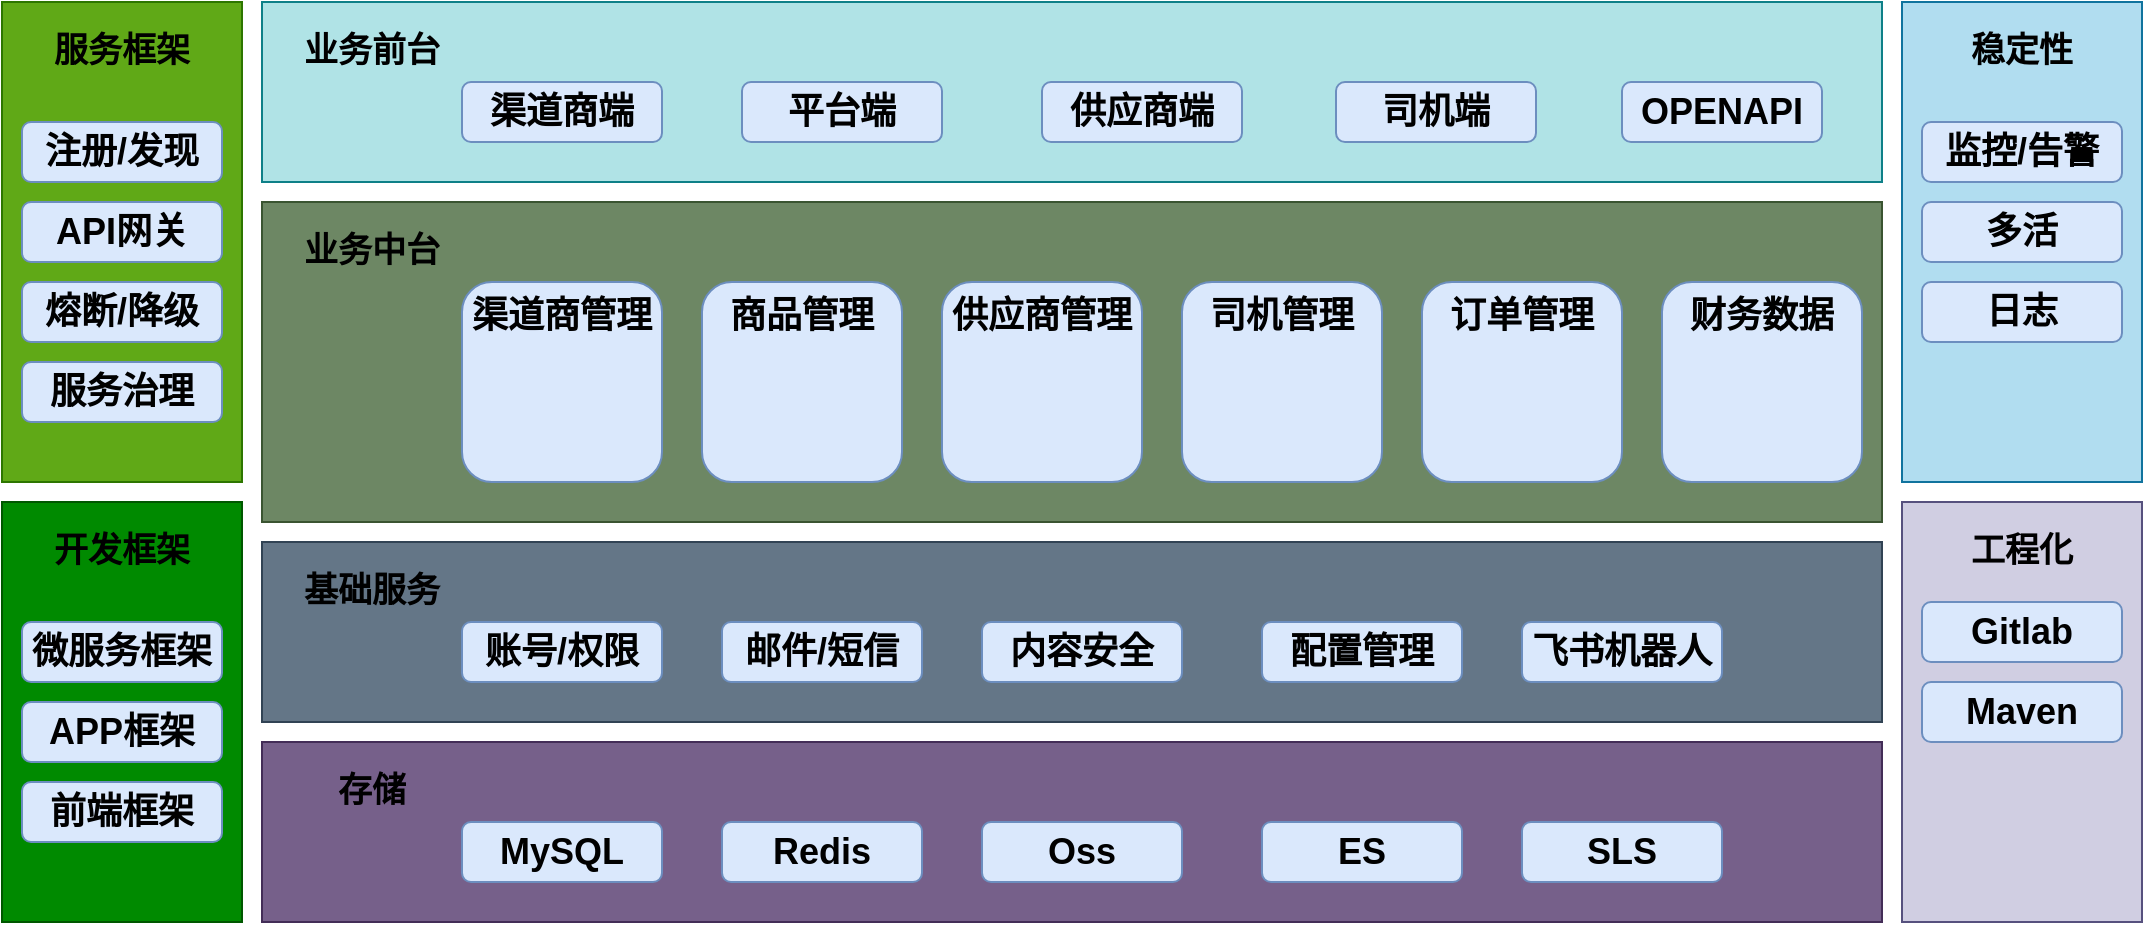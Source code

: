 <mxfile version="24.6.4" type="github">
  <diagram name="第 1 页" id="u8sgoynMcfFSkRO0Wisd">
    <mxGraphModel dx="2074" dy="1106" grid="1" gridSize="10" guides="1" tooltips="1" connect="1" arrows="1" fold="1" page="1" pageScale="1" pageWidth="827" pageHeight="1169" math="0" shadow="0">
      <root>
        <mxCell id="0" />
        <mxCell id="1" parent="0" />
        <mxCell id="YMItEIEzRCYyA9LUKuwV-1" value="" style="rounded=0;whiteSpace=wrap;html=1;fillColor=#60a917;strokeColor=#2D7600;fontColor=#ffffff;" vertex="1" parent="1">
          <mxGeometry x="60" y="190" width="120" height="240" as="geometry" />
        </mxCell>
        <mxCell id="YMItEIEzRCYyA9LUKuwV-2" value="" style="rounded=0;whiteSpace=wrap;html=1;fillColor=#b0e3e6;strokeColor=#0e8088;" vertex="1" parent="1">
          <mxGeometry x="190" y="190" width="810" height="90" as="geometry" />
        </mxCell>
        <mxCell id="YMItEIEzRCYyA9LUKuwV-3" value="" style="rounded=0;whiteSpace=wrap;html=1;fillColor=#6d8764;fontColor=#ffffff;strokeColor=#3A5431;" vertex="1" parent="1">
          <mxGeometry x="190" y="290" width="810" height="160" as="geometry" />
        </mxCell>
        <mxCell id="YMItEIEzRCYyA9LUKuwV-6" value="" style="rounded=0;whiteSpace=wrap;html=1;fillColor=#647687;fontColor=#ffffff;strokeColor=#314354;" vertex="1" parent="1">
          <mxGeometry x="190" y="460" width="810" height="90" as="geometry" />
        </mxCell>
        <mxCell id="YMItEIEzRCYyA9LUKuwV-7" value="" style="rounded=0;whiteSpace=wrap;html=1;fillColor=#76608a;fontColor=#ffffff;strokeColor=#432D57;" vertex="1" parent="1">
          <mxGeometry x="190" y="560" width="810" height="90" as="geometry" />
        </mxCell>
        <mxCell id="YMItEIEzRCYyA9LUKuwV-9" value="" style="rounded=0;whiteSpace=wrap;html=1;fillColor=#008a00;fontColor=#ffffff;strokeColor=#005700;" vertex="1" parent="1">
          <mxGeometry x="60" y="440" width="120" height="210" as="geometry" />
        </mxCell>
        <mxCell id="YMItEIEzRCYyA9LUKuwV-10" value="" style="rounded=0;whiteSpace=wrap;html=1;fillColor=#b1ddf0;strokeColor=#10739e;" vertex="1" parent="1">
          <mxGeometry x="1010" y="190" width="120" height="240" as="geometry" />
        </mxCell>
        <mxCell id="YMItEIEzRCYyA9LUKuwV-11" value="" style="rounded=0;whiteSpace=wrap;html=1;fillColor=#d0cee2;strokeColor=#56517e;" vertex="1" parent="1">
          <mxGeometry x="1010" y="440" width="120" height="210" as="geometry" />
        </mxCell>
        <mxCell id="YMItEIEzRCYyA9LUKuwV-12" value="服务框架" style="text;html=1;align=center;verticalAlign=middle;whiteSpace=wrap;rounded=0;fontFamily=Helvetica;fontSize=17;fontStyle=1" vertex="1" parent="1">
          <mxGeometry x="85" y="200" width="70" height="30" as="geometry" />
        </mxCell>
        <mxCell id="YMItEIEzRCYyA9LUKuwV-13" value="开发框架" style="text;html=1;align=center;verticalAlign=middle;whiteSpace=wrap;rounded=0;fontFamily=Helvetica;fontSize=17;fontStyle=1" vertex="1" parent="1">
          <mxGeometry x="85" y="450" width="70" height="30" as="geometry" />
        </mxCell>
        <mxCell id="YMItEIEzRCYyA9LUKuwV-14" value="稳定性" style="text;html=1;align=center;verticalAlign=middle;whiteSpace=wrap;rounded=0;fontFamily=Helvetica;fontSize=17;fontStyle=1" vertex="1" parent="1">
          <mxGeometry x="1035" y="200" width="70" height="30" as="geometry" />
        </mxCell>
        <mxCell id="YMItEIEzRCYyA9LUKuwV-15" value="工程化" style="text;html=1;align=center;verticalAlign=middle;whiteSpace=wrap;rounded=0;fontFamily=Helvetica;fontSize=17;fontStyle=1" vertex="1" parent="1">
          <mxGeometry x="1035" y="450" width="70" height="30" as="geometry" />
        </mxCell>
        <mxCell id="YMItEIEzRCYyA9LUKuwV-16" value="业务前台" style="text;html=1;align=center;verticalAlign=middle;whiteSpace=wrap;rounded=0;fontFamily=Helvetica;fontSize=17;fontStyle=1" vertex="1" parent="1">
          <mxGeometry x="210" y="200" width="70" height="30" as="geometry" />
        </mxCell>
        <mxCell id="YMItEIEzRCYyA9LUKuwV-17" value="业务中台" style="text;html=1;align=center;verticalAlign=middle;whiteSpace=wrap;rounded=0;fontFamily=Helvetica;fontSize=17;fontStyle=1" vertex="1" parent="1">
          <mxGeometry x="210" y="300" width="70" height="30" as="geometry" />
        </mxCell>
        <mxCell id="YMItEIEzRCYyA9LUKuwV-18" value="基础服务" style="text;html=1;align=center;verticalAlign=middle;whiteSpace=wrap;rounded=0;fontFamily=Helvetica;fontSize=17;fontStyle=1" vertex="1" parent="1">
          <mxGeometry x="210" y="470" width="70" height="30" as="geometry" />
        </mxCell>
        <mxCell id="YMItEIEzRCYyA9LUKuwV-19" value="存储" style="text;html=1;align=center;verticalAlign=middle;whiteSpace=wrap;rounded=0;fontFamily=Helvetica;fontSize=17;fontStyle=1" vertex="1" parent="1">
          <mxGeometry x="210" y="570" width="70" height="30" as="geometry" />
        </mxCell>
        <mxCell id="YMItEIEzRCYyA9LUKuwV-20" value="&lt;b&gt;&lt;font style=&quot;font-size: 18px;&quot;&gt;注册/发现&lt;/font&gt;&lt;/b&gt;" style="rounded=1;whiteSpace=wrap;html=1;fillColor=#dae8fc;strokeColor=#6c8ebf;" vertex="1" parent="1">
          <mxGeometry x="70" y="250" width="100" height="30" as="geometry" />
        </mxCell>
        <mxCell id="YMItEIEzRCYyA9LUKuwV-21" value="&lt;b&gt;&lt;font style=&quot;font-size: 18px;&quot;&gt;API网关&lt;/font&gt;&lt;/b&gt;" style="rounded=1;whiteSpace=wrap;html=1;fillColor=#dae8fc;strokeColor=#6c8ebf;" vertex="1" parent="1">
          <mxGeometry x="70" y="290" width="100" height="30" as="geometry" />
        </mxCell>
        <mxCell id="YMItEIEzRCYyA9LUKuwV-22" value="&lt;b&gt;&lt;font style=&quot;font-size: 18px;&quot;&gt;熔断/降级&lt;/font&gt;&lt;/b&gt;" style="rounded=1;whiteSpace=wrap;html=1;fillColor=#dae8fc;strokeColor=#6c8ebf;" vertex="1" parent="1">
          <mxGeometry x="70" y="330" width="100" height="30" as="geometry" />
        </mxCell>
        <mxCell id="YMItEIEzRCYyA9LUKuwV-23" value="&lt;b&gt;&lt;font style=&quot;font-size: 18px;&quot;&gt;服务治理&lt;/font&gt;&lt;/b&gt;" style="rounded=1;whiteSpace=wrap;html=1;fillColor=#dae8fc;strokeColor=#6c8ebf;" vertex="1" parent="1">
          <mxGeometry x="70" y="370" width="100" height="30" as="geometry" />
        </mxCell>
        <mxCell id="YMItEIEzRCYyA9LUKuwV-25" value="&lt;b&gt;&lt;font style=&quot;font-size: 18px;&quot;&gt;微服务框架&lt;/font&gt;&lt;/b&gt;" style="rounded=1;whiteSpace=wrap;html=1;fillColor=#dae8fc;strokeColor=#6c8ebf;" vertex="1" parent="1">
          <mxGeometry x="70" y="500" width="100" height="30" as="geometry" />
        </mxCell>
        <mxCell id="YMItEIEzRCYyA9LUKuwV-26" value="&lt;b&gt;&lt;font style=&quot;font-size: 18px;&quot;&gt;APP框架&lt;/font&gt;&lt;/b&gt;" style="rounded=1;whiteSpace=wrap;html=1;fillColor=#dae8fc;strokeColor=#6c8ebf;" vertex="1" parent="1">
          <mxGeometry x="70" y="540" width="100" height="30" as="geometry" />
        </mxCell>
        <mxCell id="YMItEIEzRCYyA9LUKuwV-27" value="&lt;b&gt;&lt;font style=&quot;font-size: 18px;&quot;&gt;前端框架&lt;/font&gt;&lt;/b&gt;" style="rounded=1;whiteSpace=wrap;html=1;fillColor=#dae8fc;strokeColor=#6c8ebf;" vertex="1" parent="1">
          <mxGeometry x="70" y="580" width="100" height="30" as="geometry" />
        </mxCell>
        <mxCell id="YMItEIEzRCYyA9LUKuwV-28" value="&lt;b&gt;&lt;font style=&quot;font-size: 18px;&quot;&gt;渠道商端&lt;/font&gt;&lt;/b&gt;" style="rounded=1;whiteSpace=wrap;html=1;fillColor=#dae8fc;strokeColor=#6c8ebf;" vertex="1" parent="1">
          <mxGeometry x="290" y="230" width="100" height="30" as="geometry" />
        </mxCell>
        <mxCell id="YMItEIEzRCYyA9LUKuwV-29" value="&lt;b&gt;&lt;font style=&quot;font-size: 18px;&quot;&gt;平台端&lt;/font&gt;&lt;/b&gt;" style="rounded=1;whiteSpace=wrap;html=1;fillColor=#dae8fc;strokeColor=#6c8ebf;" vertex="1" parent="1">
          <mxGeometry x="430" y="230" width="100" height="30" as="geometry" />
        </mxCell>
        <mxCell id="YMItEIEzRCYyA9LUKuwV-30" value="&lt;b&gt;&lt;font style=&quot;font-size: 18px;&quot;&gt;供应商端&lt;/font&gt;&lt;/b&gt;" style="rounded=1;whiteSpace=wrap;html=1;fillColor=#dae8fc;strokeColor=#6c8ebf;" vertex="1" parent="1">
          <mxGeometry x="580" y="230" width="100" height="30" as="geometry" />
        </mxCell>
        <mxCell id="YMItEIEzRCYyA9LUKuwV-31" value="&lt;b&gt;&lt;font style=&quot;font-size: 18px;&quot;&gt;司机端&lt;/font&gt;&lt;/b&gt;" style="rounded=1;whiteSpace=wrap;html=1;fillColor=#dae8fc;strokeColor=#6c8ebf;" vertex="1" parent="1">
          <mxGeometry x="727" y="230" width="100" height="30" as="geometry" />
        </mxCell>
        <mxCell id="YMItEIEzRCYyA9LUKuwV-32" value="&lt;b&gt;&lt;font style=&quot;font-size: 18px;&quot;&gt;OPENAPI&lt;/font&gt;&lt;/b&gt;" style="rounded=1;whiteSpace=wrap;html=1;fillColor=#dae8fc;strokeColor=#6c8ebf;" vertex="1" parent="1">
          <mxGeometry x="870" y="230" width="100" height="30" as="geometry" />
        </mxCell>
        <mxCell id="YMItEIEzRCYyA9LUKuwV-33" value="&lt;span style=&quot;font-size: 18px;&quot;&gt;&lt;b&gt;渠道商管理&lt;/b&gt;&lt;/span&gt;" style="rounded=1;whiteSpace=wrap;html=1;fillColor=#dae8fc;strokeColor=#6c8ebf;align=center;horizontal=1;verticalAlign=top;" vertex="1" parent="1">
          <mxGeometry x="290" y="330" width="100" height="100" as="geometry" />
        </mxCell>
        <mxCell id="YMItEIEzRCYyA9LUKuwV-34" value="&lt;span style=&quot;font-size: 18px;&quot;&gt;&lt;b&gt;商品管理&lt;/b&gt;&lt;/span&gt;" style="rounded=1;whiteSpace=wrap;html=1;fillColor=#dae8fc;strokeColor=#6c8ebf;align=center;horizontal=1;verticalAlign=top;" vertex="1" parent="1">
          <mxGeometry x="410" y="330" width="100" height="100" as="geometry" />
        </mxCell>
        <mxCell id="YMItEIEzRCYyA9LUKuwV-35" value="&lt;b style=&quot;font-size: 18px;&quot;&gt;供应商管理&lt;/b&gt;" style="rounded=1;whiteSpace=wrap;html=1;fillColor=#dae8fc;strokeColor=#6c8ebf;align=center;horizontal=1;verticalAlign=top;" vertex="1" parent="1">
          <mxGeometry x="530" y="330" width="100" height="100" as="geometry" />
        </mxCell>
        <mxCell id="YMItEIEzRCYyA9LUKuwV-36" value="&lt;b style=&quot;font-size: 18px;&quot;&gt;司机管理&lt;/b&gt;" style="rounded=1;whiteSpace=wrap;html=1;fillColor=#dae8fc;strokeColor=#6c8ebf;align=center;horizontal=1;verticalAlign=top;" vertex="1" parent="1">
          <mxGeometry x="650" y="330" width="100" height="100" as="geometry" />
        </mxCell>
        <mxCell id="YMItEIEzRCYyA9LUKuwV-37" value="&lt;b style=&quot;font-size: 18px;&quot;&gt;订单管理&lt;/b&gt;" style="rounded=1;whiteSpace=wrap;html=1;fillColor=#dae8fc;strokeColor=#6c8ebf;align=center;horizontal=1;verticalAlign=top;" vertex="1" parent="1">
          <mxGeometry x="770" y="330" width="100" height="100" as="geometry" />
        </mxCell>
        <mxCell id="YMItEIEzRCYyA9LUKuwV-38" value="&lt;span style=&quot;font-size: 18px;&quot;&gt;&lt;b&gt;财务数据&lt;/b&gt;&lt;/span&gt;" style="rounded=1;whiteSpace=wrap;html=1;fillColor=#dae8fc;strokeColor=#6c8ebf;align=center;horizontal=1;verticalAlign=top;" vertex="1" parent="1">
          <mxGeometry x="890" y="330" width="100" height="100" as="geometry" />
        </mxCell>
        <mxCell id="YMItEIEzRCYyA9LUKuwV-39" value="&lt;b&gt;&lt;font style=&quot;font-size: 18px;&quot;&gt;账号/权限&lt;/font&gt;&lt;/b&gt;" style="rounded=1;whiteSpace=wrap;html=1;fillColor=#dae8fc;strokeColor=#6c8ebf;" vertex="1" parent="1">
          <mxGeometry x="290" y="500" width="100" height="30" as="geometry" />
        </mxCell>
        <mxCell id="YMItEIEzRCYyA9LUKuwV-40" value="&lt;b&gt;&lt;font style=&quot;font-size: 18px;&quot;&gt;邮件/短信&lt;/font&gt;&lt;/b&gt;" style="rounded=1;whiteSpace=wrap;html=1;fillColor=#dae8fc;strokeColor=#6c8ebf;" vertex="1" parent="1">
          <mxGeometry x="420" y="500" width="100" height="30" as="geometry" />
        </mxCell>
        <mxCell id="YMItEIEzRCYyA9LUKuwV-41" value="&lt;b&gt;&lt;font style=&quot;font-size: 18px;&quot;&gt;内容安全&lt;/font&gt;&lt;/b&gt;" style="rounded=1;whiteSpace=wrap;html=1;fillColor=#dae8fc;strokeColor=#6c8ebf;" vertex="1" parent="1">
          <mxGeometry x="550" y="500" width="100" height="30" as="geometry" />
        </mxCell>
        <mxCell id="YMItEIEzRCYyA9LUKuwV-42" value="&lt;b&gt;&lt;font style=&quot;font-size: 18px;&quot;&gt;配置管理&lt;/font&gt;&lt;/b&gt;" style="rounded=1;whiteSpace=wrap;html=1;fillColor=#dae8fc;strokeColor=#6c8ebf;" vertex="1" parent="1">
          <mxGeometry x="690" y="500" width="100" height="30" as="geometry" />
        </mxCell>
        <mxCell id="YMItEIEzRCYyA9LUKuwV-43" value="&lt;b&gt;&lt;font style=&quot;font-size: 18px;&quot;&gt;飞书机器人&lt;/font&gt;&lt;/b&gt;" style="rounded=1;whiteSpace=wrap;html=1;fillColor=#dae8fc;strokeColor=#6c8ebf;" vertex="1" parent="1">
          <mxGeometry x="820" y="500" width="100" height="30" as="geometry" />
        </mxCell>
        <mxCell id="YMItEIEzRCYyA9LUKuwV-44" value="&lt;b&gt;&lt;font style=&quot;font-size: 18px;&quot;&gt;MySQL&lt;/font&gt;&lt;/b&gt;" style="rounded=1;whiteSpace=wrap;html=1;fillColor=#dae8fc;strokeColor=#6c8ebf;" vertex="1" parent="1">
          <mxGeometry x="290" y="600" width="100" height="30" as="geometry" />
        </mxCell>
        <mxCell id="YMItEIEzRCYyA9LUKuwV-45" value="&lt;b&gt;&lt;font style=&quot;font-size: 18px;&quot;&gt;Redis&lt;/font&gt;&lt;/b&gt;" style="rounded=1;whiteSpace=wrap;html=1;fillColor=#dae8fc;strokeColor=#6c8ebf;" vertex="1" parent="1">
          <mxGeometry x="420" y="600" width="100" height="30" as="geometry" />
        </mxCell>
        <mxCell id="YMItEIEzRCYyA9LUKuwV-46" value="&lt;b&gt;&lt;font style=&quot;font-size: 18px;&quot;&gt;Oss&lt;/font&gt;&lt;/b&gt;" style="rounded=1;whiteSpace=wrap;html=1;fillColor=#dae8fc;strokeColor=#6c8ebf;" vertex="1" parent="1">
          <mxGeometry x="550" y="600" width="100" height="30" as="geometry" />
        </mxCell>
        <mxCell id="YMItEIEzRCYyA9LUKuwV-47" value="&lt;span style=&quot;font-size: 18px;&quot;&gt;&lt;b&gt;ES&lt;/b&gt;&lt;/span&gt;" style="rounded=1;whiteSpace=wrap;html=1;fillColor=#dae8fc;strokeColor=#6c8ebf;" vertex="1" parent="1">
          <mxGeometry x="690" y="600" width="100" height="30" as="geometry" />
        </mxCell>
        <mxCell id="YMItEIEzRCYyA9LUKuwV-48" value="&lt;b&gt;&lt;font style=&quot;font-size: 18px;&quot;&gt;SLS&lt;/font&gt;&lt;/b&gt;" style="rounded=1;whiteSpace=wrap;html=1;fillColor=#dae8fc;strokeColor=#6c8ebf;" vertex="1" parent="1">
          <mxGeometry x="820" y="600" width="100" height="30" as="geometry" />
        </mxCell>
        <mxCell id="YMItEIEzRCYyA9LUKuwV-49" value="&lt;span style=&quot;font-size: 18px;&quot;&gt;&lt;b&gt;监控/告警&lt;/b&gt;&lt;/span&gt;" style="rounded=1;whiteSpace=wrap;html=1;fillColor=#dae8fc;strokeColor=#6c8ebf;" vertex="1" parent="1">
          <mxGeometry x="1020" y="250" width="100" height="30" as="geometry" />
        </mxCell>
        <mxCell id="YMItEIEzRCYyA9LUKuwV-50" value="&lt;span style=&quot;font-size: 18px;&quot;&gt;&lt;b&gt;多活&lt;/b&gt;&lt;/span&gt;" style="rounded=1;whiteSpace=wrap;html=1;fillColor=#dae8fc;strokeColor=#6c8ebf;" vertex="1" parent="1">
          <mxGeometry x="1020" y="290" width="100" height="30" as="geometry" />
        </mxCell>
        <mxCell id="YMItEIEzRCYyA9LUKuwV-51" value="&lt;span style=&quot;font-size: 18px;&quot;&gt;&lt;b&gt;日志&lt;/b&gt;&lt;/span&gt;" style="rounded=1;whiteSpace=wrap;html=1;fillColor=#dae8fc;strokeColor=#6c8ebf;" vertex="1" parent="1">
          <mxGeometry x="1020" y="330" width="100" height="30" as="geometry" />
        </mxCell>
        <mxCell id="YMItEIEzRCYyA9LUKuwV-52" value="&lt;span style=&quot;font-size: 18px;&quot;&gt;&lt;b&gt;Gitlab&lt;/b&gt;&lt;/span&gt;" style="rounded=1;whiteSpace=wrap;html=1;fillColor=#dae8fc;strokeColor=#6c8ebf;" vertex="1" parent="1">
          <mxGeometry x="1020" y="490" width="100" height="30" as="geometry" />
        </mxCell>
        <mxCell id="YMItEIEzRCYyA9LUKuwV-53" value="&lt;span style=&quot;font-size: 18px;&quot;&gt;&lt;b&gt;Maven&lt;/b&gt;&lt;/span&gt;" style="rounded=1;whiteSpace=wrap;html=1;fillColor=#dae8fc;strokeColor=#6c8ebf;" vertex="1" parent="1">
          <mxGeometry x="1020" y="530" width="100" height="30" as="geometry" />
        </mxCell>
      </root>
    </mxGraphModel>
  </diagram>
</mxfile>
